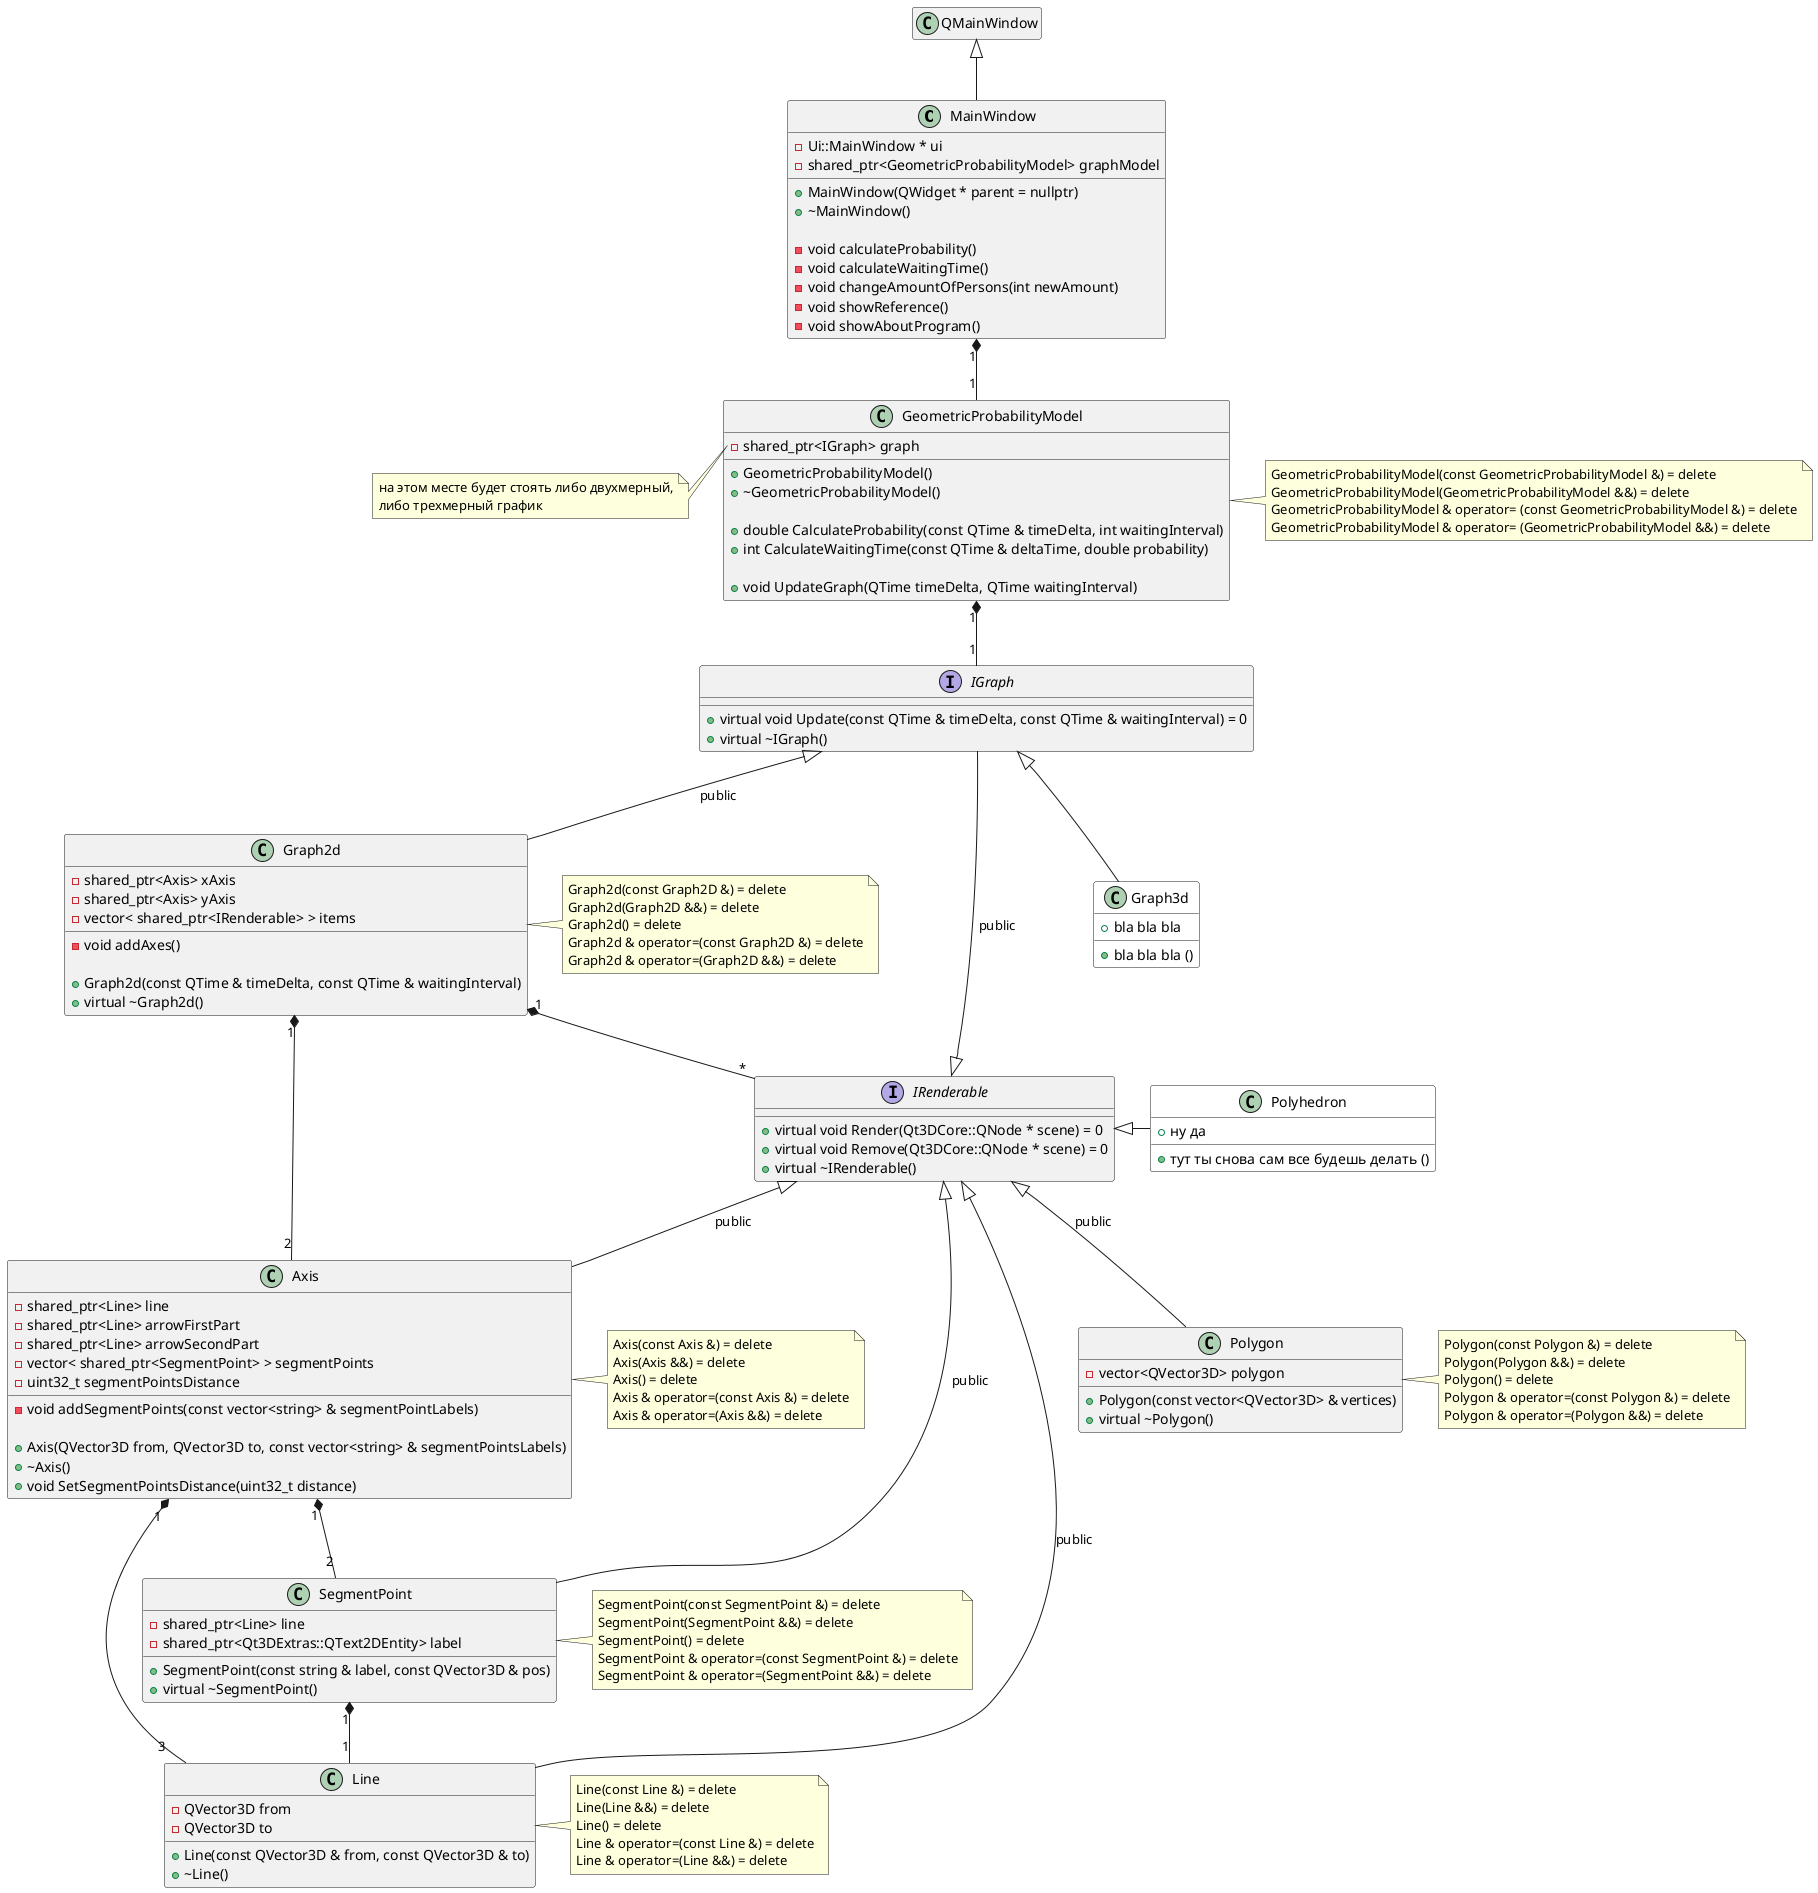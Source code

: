 @startuml 

'https://plantuml.com/class-diagram

class MainWindow {
    - Ui::MainWindow * ui
    - shared_ptr<GeometricProbabilityModel> graphModel

    + MainWindow(QWidget * parent = nullptr)
    + ~MainWindow()

    - void calculateProbability()
    - void calculateWaitingTime()
    - void changeAmountOfPersons(int newAmount)
    - void showReference()
    - void showAboutProgram()
}
QMainWindow <|-- MainWindow
hide QMainWindow members



class GeometricProbabilityModel {
    - shared_ptr<IGraph> graph

    + GeometricProbabilityModel()
    + ~GeometricProbabilityModel()

    + double CalculateProbability(const QTime & timeDelta, int waitingInterval)
    + int CalculateWaitingTime(const QTime & deltaTime, double probability)

    + void UpdateGraph(QTime timeDelta, QTime waitingInterval)
}
MainWindow "1" *-- "1" GeometricProbabilityModel
note left of GeometricProbabilityModel::"graph"
    на этом месте будет стоять либо двухмерный,
    либо трехмерный график
end note
note right of GeometricProbabilityModel
    GeometricProbabilityModel(const GeometricProbabilityModel &) = delete
    GeometricProbabilityModel(GeometricProbabilityModel &&) = delete
    GeometricProbabilityModel & operator= (const GeometricProbabilityModel &) = delete
    GeometricProbabilityModel & operator= (GeometricProbabilityModel &&) = delete
end note



interface IGraph {
    + virtual void Update(const QTime & timeDelta, const QTime & waitingInterval) = 0
    + virtual ~IGraph()
}
IRenderable <|-- IGraph : public
GeometricProbabilityModel "1" *-- "1" IGraph
note left of IGraph::"mainFigure"
    основная фигура, характеризующая
    геометрическую вероятность
end note
note left of IGraph::"boundingFigure"
    фигура, ограничивающая основную
end note



class Graph2d {
    - shared_ptr<Axis> xAxis
    - shared_ptr<Axis> yAxis
    - vector< shared_ptr<IRenderable> > items

    - void addAxes()

    + Graph2d(const QTime & timeDelta, const QTime & waitingInterval)
    + virtual ~Graph2d()
}
IGraph <|-- Graph2d : public
note right of Graph2d
    Graph2d(const Graph2D &) = delete
    Graph2d(Graph2D &&) = delete
    Graph2d() = delete
    Graph2d & operator=(const Graph2D &) = delete
    Graph2d & operator=(Graph2D &&) = delete
end note



class Graph3d #white { /' #white окрашивает объект в белый цвет '/
    + bla bla bla
    + bla bla bla ()
}
IGraph <|-- Graph3d



class Axis {
    - shared_ptr<Line> line
    - shared_ptr<Line> arrowFirstPart
    - shared_ptr<Line> arrowSecondPart
    - vector< shared_ptr<SegmentPoint> > segmentPoints
    - uint32_t segmentPointsDistance

    - void addSegmentPoints(const vector<string> & segmentPointLabels)

    + Axis(QVector3D from, QVector3D to, const vector<string> & segmentPointsLabels)
    + ~Axis()
    + void SetSegmentPointsDistance(uint32_t distance)
}
IRenderable <|-- Axis : public
Graph2d "1" *-- "2" Axis
note right of Axis
    Axis(const Axis &) = delete
    Axis(Axis &&) = delete
    Axis() = delete
    Axis & operator=(const Axis &) = delete
    Axis & operator=(Axis &&) = delete
end note



class SegmentPoint {
    - shared_ptr<Line> line
    - shared_ptr<Qt3DExtras::QText2DEntity> label

    + SegmentPoint(const string & label, const QVector3D & pos)
    + virtual ~SegmentPoint()
}
IRenderable <|-- SegmentPoint : public
Axis "1" *-- "2" SegmentPoint
note right of SegmentPoint
    SegmentPoint(const SegmentPoint &) = delete
    SegmentPoint(SegmentPoint &&) = delete
    SegmentPoint() = delete
    SegmentPoint & operator=(const SegmentPoint &) = delete
    SegmentPoint & operator=(SegmentPoint &&) = delete
end note



class Polygon {
    - vector<QVector3D> polygon

    + Polygon(const vector<QVector3D> & vertices)
    + virtual ~Polygon()
}
IRenderable <|-- Polygon : public
note right of Polygon
    Polygon(const Polygon &) = delete
    Polygon(Polygon &&) = delete
    Polygon() = delete
    Polygon & operator=(const Polygon &) = delete
    Polygon & operator=(Polygon &&) = delete
end note



class Polyhedron #white { /' #white окрашивает объект в белый цвет '/
    + ну да
    + тут ты снова сам все будешь делать ()
}
IRenderable <|- Polyhedron



interface IRenderable {
    + virtual void Render(Qt3DCore::QNode * scene) = 0
    + virtual void Remove(Qt3DCore::QNode * scene) = 0
    + virtual ~IRenderable()
}
IGraph -[hidden]- IRenderable
Graph2d "1" *-- "*" IRenderable


class Line {
    - QVector3D from
    - QVector3D to

    + Line(const QVector3D & from, const QVector3D & to)
    + ~Line()
}
IRenderable <|-- Line : public
SegmentPoint "1" *-- "1" Line
Axis "1" *-- "3" Line
note right of Line
    Line(const Line &) = delete
    Line(Line &&) = delete
    Line() = delete
    Line & operator=(const Line &) = delete
    Line & operator=(Line &&) = delete
end note

@enduml